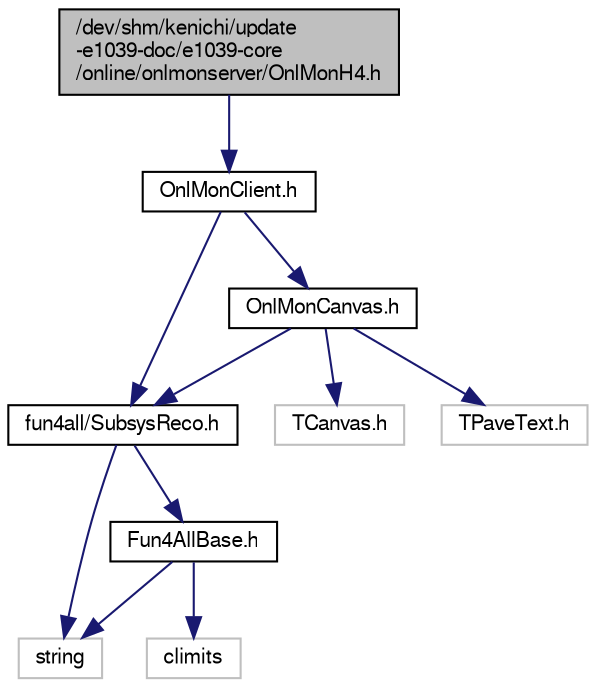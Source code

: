 digraph "/dev/shm/kenichi/update-e1039-doc/e1039-core/online/onlmonserver/OnlMonH4.h"
{
  bgcolor="transparent";
  edge [fontname="FreeSans",fontsize="10",labelfontname="FreeSans",labelfontsize="10"];
  node [fontname="FreeSans",fontsize="10",shape=record];
  Node1 [label="/dev/shm/kenichi/update\l-e1039-doc/e1039-core\l/online/onlmonserver/OnlMonH4.h",height=0.2,width=0.4,color="black", fillcolor="grey75", style="filled" fontcolor="black"];
  Node1 -> Node2 [color="midnightblue",fontsize="10",style="solid",fontname="FreeSans"];
  Node2 [label="OnlMonClient.h",height=0.2,width=0.4,color="black",URL="$dd/d5f/OnlMonClient_8h.html"];
  Node2 -> Node3 [color="midnightblue",fontsize="10",style="solid",fontname="FreeSans"];
  Node3 [label="fun4all/SubsysReco.h",height=0.2,width=0.4,color="black",URL="$d5/dc2/SubsysReco_8h.html"];
  Node3 -> Node4 [color="midnightblue",fontsize="10",style="solid",fontname="FreeSans"];
  Node4 [label="Fun4AllBase.h",height=0.2,width=0.4,color="black",URL="$d2/de7/Fun4AllBase_8h.html"];
  Node4 -> Node5 [color="midnightblue",fontsize="10",style="solid",fontname="FreeSans"];
  Node5 [label="string",height=0.2,width=0.4,color="grey75"];
  Node4 -> Node6 [color="midnightblue",fontsize="10",style="solid",fontname="FreeSans"];
  Node6 [label="climits",height=0.2,width=0.4,color="grey75"];
  Node3 -> Node5 [color="midnightblue",fontsize="10",style="solid",fontname="FreeSans"];
  Node2 -> Node7 [color="midnightblue",fontsize="10",style="solid",fontname="FreeSans"];
  Node7 [label="OnlMonCanvas.h",height=0.2,width=0.4,color="black",URL="$d4/def/OnlMonCanvas_8h.html"];
  Node7 -> Node8 [color="midnightblue",fontsize="10",style="solid",fontname="FreeSans"];
  Node8 [label="TCanvas.h",height=0.2,width=0.4,color="grey75"];
  Node7 -> Node9 [color="midnightblue",fontsize="10",style="solid",fontname="FreeSans"];
  Node9 [label="TPaveText.h",height=0.2,width=0.4,color="grey75"];
  Node7 -> Node3 [color="midnightblue",fontsize="10",style="solid",fontname="FreeSans"];
}

